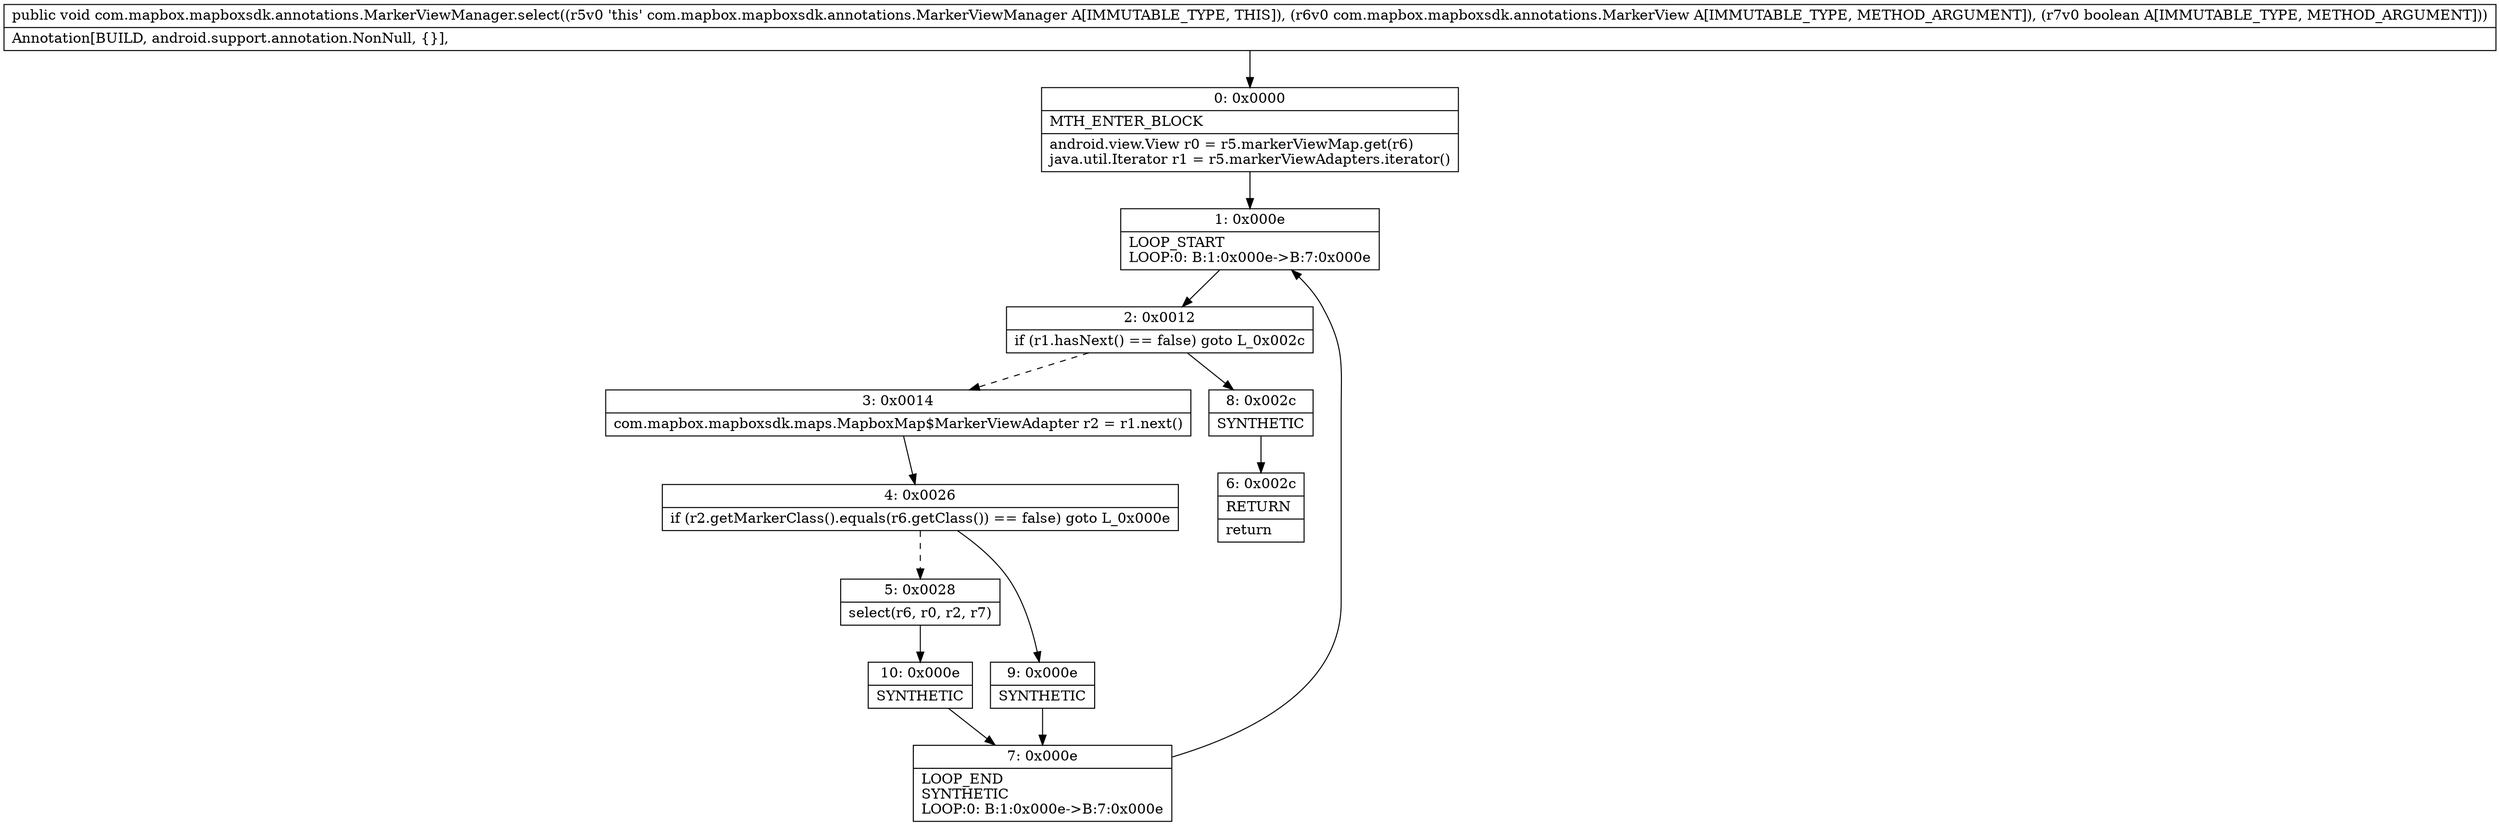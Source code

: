 digraph "CFG forcom.mapbox.mapboxsdk.annotations.MarkerViewManager.select(Lcom\/mapbox\/mapboxsdk\/annotations\/MarkerView;Z)V" {
Node_0 [shape=record,label="{0\:\ 0x0000|MTH_ENTER_BLOCK\l|android.view.View r0 = r5.markerViewMap.get(r6)\ljava.util.Iterator r1 = r5.markerViewAdapters.iterator()\l}"];
Node_1 [shape=record,label="{1\:\ 0x000e|LOOP_START\lLOOP:0: B:1:0x000e\-\>B:7:0x000e\l}"];
Node_2 [shape=record,label="{2\:\ 0x0012|if (r1.hasNext() == false) goto L_0x002c\l}"];
Node_3 [shape=record,label="{3\:\ 0x0014|com.mapbox.mapboxsdk.maps.MapboxMap$MarkerViewAdapter r2 = r1.next()\l}"];
Node_4 [shape=record,label="{4\:\ 0x0026|if (r2.getMarkerClass().equals(r6.getClass()) == false) goto L_0x000e\l}"];
Node_5 [shape=record,label="{5\:\ 0x0028|select(r6, r0, r2, r7)\l}"];
Node_6 [shape=record,label="{6\:\ 0x002c|RETURN\l|return\l}"];
Node_7 [shape=record,label="{7\:\ 0x000e|LOOP_END\lSYNTHETIC\lLOOP:0: B:1:0x000e\-\>B:7:0x000e\l}"];
Node_8 [shape=record,label="{8\:\ 0x002c|SYNTHETIC\l}"];
Node_9 [shape=record,label="{9\:\ 0x000e|SYNTHETIC\l}"];
Node_10 [shape=record,label="{10\:\ 0x000e|SYNTHETIC\l}"];
MethodNode[shape=record,label="{public void com.mapbox.mapboxsdk.annotations.MarkerViewManager.select((r5v0 'this' com.mapbox.mapboxsdk.annotations.MarkerViewManager A[IMMUTABLE_TYPE, THIS]), (r6v0 com.mapbox.mapboxsdk.annotations.MarkerView A[IMMUTABLE_TYPE, METHOD_ARGUMENT]), (r7v0 boolean A[IMMUTABLE_TYPE, METHOD_ARGUMENT]))  | Annotation[BUILD, android.support.annotation.NonNull, \{\}], \l}"];
MethodNode -> Node_0;
Node_0 -> Node_1;
Node_1 -> Node_2;
Node_2 -> Node_3[style=dashed];
Node_2 -> Node_8;
Node_3 -> Node_4;
Node_4 -> Node_5[style=dashed];
Node_4 -> Node_9;
Node_5 -> Node_10;
Node_7 -> Node_1;
Node_8 -> Node_6;
Node_9 -> Node_7;
Node_10 -> Node_7;
}

